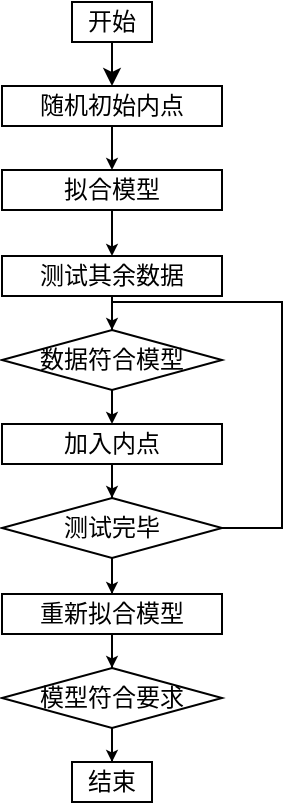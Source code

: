 <mxfile version="21.3.2" type="github">
  <diagram name="第 1 页" id="NY8VQOZFq63FC9_u_Vzx">
    <mxGraphModel dx="335" dy="201" grid="1" gridSize="10" guides="1" tooltips="1" connect="1" arrows="1" fold="1" page="1" pageScale="1" pageWidth="827" pageHeight="1169" math="0" shadow="0">
      <root>
        <mxCell id="0" />
        <mxCell id="1" parent="0" />
        <mxCell id="GGeQDxoz1ZYIfTlr36AT-14" style="edgeStyle=orthogonalEdgeStyle;rounded=0;orthogonalLoop=1;jettySize=auto;html=1;entryX=0.5;entryY=0;entryDx=0;entryDy=0;" edge="1" parent="1" source="GGeQDxoz1ZYIfTlr36AT-1" target="GGeQDxoz1ZYIfTlr36AT-3">
          <mxGeometry relative="1" as="geometry" />
        </mxCell>
        <mxCell id="GGeQDxoz1ZYIfTlr36AT-1" value="开始" style="rounded=0;whiteSpace=wrap;html=1;" vertex="1" parent="1">
          <mxGeometry x="365" y="120" width="40" height="20" as="geometry" />
        </mxCell>
        <mxCell id="GGeQDxoz1ZYIfTlr36AT-15" style="edgeStyle=orthogonalEdgeStyle;rounded=0;orthogonalLoop=1;jettySize=auto;html=1;entryX=0.5;entryY=0;entryDx=0;entryDy=0;startSize=2;endSize=3;" edge="1" parent="1" source="GGeQDxoz1ZYIfTlr36AT-3" target="GGeQDxoz1ZYIfTlr36AT-4">
          <mxGeometry relative="1" as="geometry" />
        </mxCell>
        <mxCell id="GGeQDxoz1ZYIfTlr36AT-3" value="随机初始内点" style="rounded=0;whiteSpace=wrap;html=1;" vertex="1" parent="1">
          <mxGeometry x="330" y="162" width="110" height="20" as="geometry" />
        </mxCell>
        <mxCell id="GGeQDxoz1ZYIfTlr36AT-16" style="edgeStyle=orthogonalEdgeStyle;rounded=0;orthogonalLoop=1;jettySize=auto;html=1;entryX=0.5;entryY=0;entryDx=0;entryDy=0;startSize=2;endSize=3;" edge="1" parent="1" source="GGeQDxoz1ZYIfTlr36AT-4" target="GGeQDxoz1ZYIfTlr36AT-5">
          <mxGeometry relative="1" as="geometry" />
        </mxCell>
        <mxCell id="GGeQDxoz1ZYIfTlr36AT-4" value="拟合模型" style="rounded=0;whiteSpace=wrap;html=1;" vertex="1" parent="1">
          <mxGeometry x="330" y="204" width="110" height="20" as="geometry" />
        </mxCell>
        <mxCell id="GGeQDxoz1ZYIfTlr36AT-19" style="edgeStyle=orthogonalEdgeStyle;rounded=0;orthogonalLoop=1;jettySize=auto;html=1;startSize=2;endSize=3;" edge="1" parent="1" source="GGeQDxoz1ZYIfTlr36AT-5" target="GGeQDxoz1ZYIfTlr36AT-6">
          <mxGeometry relative="1" as="geometry" />
        </mxCell>
        <mxCell id="GGeQDxoz1ZYIfTlr36AT-5" value="测试其余数据" style="rounded=0;whiteSpace=wrap;html=1;" vertex="1" parent="1">
          <mxGeometry x="330" y="247" width="110" height="20" as="geometry" />
        </mxCell>
        <mxCell id="GGeQDxoz1ZYIfTlr36AT-20" style="edgeStyle=orthogonalEdgeStyle;rounded=0;orthogonalLoop=1;jettySize=auto;html=1;exitX=0.5;exitY=1;exitDx=0;exitDy=0;entryX=0.5;entryY=0;entryDx=0;entryDy=0;startSize=2;endSize=3;" edge="1" parent="1" source="GGeQDxoz1ZYIfTlr36AT-6" target="GGeQDxoz1ZYIfTlr36AT-7">
          <mxGeometry relative="1" as="geometry" />
        </mxCell>
        <mxCell id="GGeQDxoz1ZYIfTlr36AT-6" value="数据符合模型" style="rhombus;whiteSpace=wrap;html=1;" vertex="1" parent="1">
          <mxGeometry x="330" y="284" width="110" height="30" as="geometry" />
        </mxCell>
        <mxCell id="GGeQDxoz1ZYIfTlr36AT-21" style="edgeStyle=orthogonalEdgeStyle;rounded=0;orthogonalLoop=1;jettySize=auto;html=1;entryX=0.5;entryY=0;entryDx=0;entryDy=0;startSize=2;endSize=3;" edge="1" parent="1" source="GGeQDxoz1ZYIfTlr36AT-7" target="GGeQDxoz1ZYIfTlr36AT-8">
          <mxGeometry relative="1" as="geometry" />
        </mxCell>
        <mxCell id="GGeQDxoz1ZYIfTlr36AT-7" value="加入内点" style="rounded=0;whiteSpace=wrap;html=1;" vertex="1" parent="1">
          <mxGeometry x="330" y="331" width="110" height="20" as="geometry" />
        </mxCell>
        <mxCell id="GGeQDxoz1ZYIfTlr36AT-22" style="edgeStyle=orthogonalEdgeStyle;rounded=0;orthogonalLoop=1;jettySize=auto;html=1;entryX=0.5;entryY=0;entryDx=0;entryDy=0;startSize=2;endSize=3;" edge="1" parent="1" source="GGeQDxoz1ZYIfTlr36AT-8" target="GGeQDxoz1ZYIfTlr36AT-9">
          <mxGeometry relative="1" as="geometry" />
        </mxCell>
        <mxCell id="GGeQDxoz1ZYIfTlr36AT-28" style="edgeStyle=orthogonalEdgeStyle;rounded=0;orthogonalLoop=1;jettySize=auto;html=1;endArrow=none;endFill=0;" edge="1" parent="1" source="GGeQDxoz1ZYIfTlr36AT-8">
          <mxGeometry relative="1" as="geometry">
            <mxPoint x="385" y="270" as="targetPoint" />
            <Array as="points">
              <mxPoint x="470" y="383" />
              <mxPoint x="470" y="270" />
            </Array>
          </mxGeometry>
        </mxCell>
        <mxCell id="GGeQDxoz1ZYIfTlr36AT-8" value="测试完毕" style="rhombus;whiteSpace=wrap;html=1;" vertex="1" parent="1">
          <mxGeometry x="330" y="368" width="110" height="30" as="geometry" />
        </mxCell>
        <mxCell id="GGeQDxoz1ZYIfTlr36AT-23" style="edgeStyle=orthogonalEdgeStyle;rounded=0;orthogonalLoop=1;jettySize=auto;html=1;entryX=0.5;entryY=0;entryDx=0;entryDy=0;startSize=2;endSize=3;" edge="1" parent="1" source="GGeQDxoz1ZYIfTlr36AT-9" target="GGeQDxoz1ZYIfTlr36AT-10">
          <mxGeometry relative="1" as="geometry" />
        </mxCell>
        <mxCell id="GGeQDxoz1ZYIfTlr36AT-9" value="重新拟合模型" style="rounded=0;whiteSpace=wrap;html=1;" vertex="1" parent="1">
          <mxGeometry x="330" y="416" width="110" height="20" as="geometry" />
        </mxCell>
        <mxCell id="GGeQDxoz1ZYIfTlr36AT-24" style="edgeStyle=orthogonalEdgeStyle;rounded=0;orthogonalLoop=1;jettySize=auto;html=1;entryX=0.5;entryY=0;entryDx=0;entryDy=0;startSize=2;endSize=3;" edge="1" parent="1" source="GGeQDxoz1ZYIfTlr36AT-10" target="GGeQDxoz1ZYIfTlr36AT-11">
          <mxGeometry relative="1" as="geometry" />
        </mxCell>
        <mxCell id="GGeQDxoz1ZYIfTlr36AT-10" value="模型符合要求" style="rhombus;whiteSpace=wrap;html=1;" vertex="1" parent="1">
          <mxGeometry x="330" y="453" width="110" height="30" as="geometry" />
        </mxCell>
        <mxCell id="GGeQDxoz1ZYIfTlr36AT-11" value="结束" style="rounded=0;whiteSpace=wrap;html=1;" vertex="1" parent="1">
          <mxGeometry x="365" y="500" width="40" height="20" as="geometry" />
        </mxCell>
        <mxCell id="GGeQDxoz1ZYIfTlr36AT-29" style="edgeStyle=orthogonalEdgeStyle;rounded=0;orthogonalLoop=1;jettySize=auto;html=1;endArrow=none;endFill=0;" edge="1" parent="1" source="GGeQDxoz1ZYIfTlr36AT-8">
          <mxGeometry relative="1" as="geometry">
            <mxPoint x="440" y="383" as="sourcePoint" />
            <mxPoint x="385" y="270" as="targetPoint" />
            <Array as="points">
              <mxPoint x="470" y="383" />
              <mxPoint x="470" y="270" />
            </Array>
          </mxGeometry>
        </mxCell>
      </root>
    </mxGraphModel>
  </diagram>
</mxfile>
